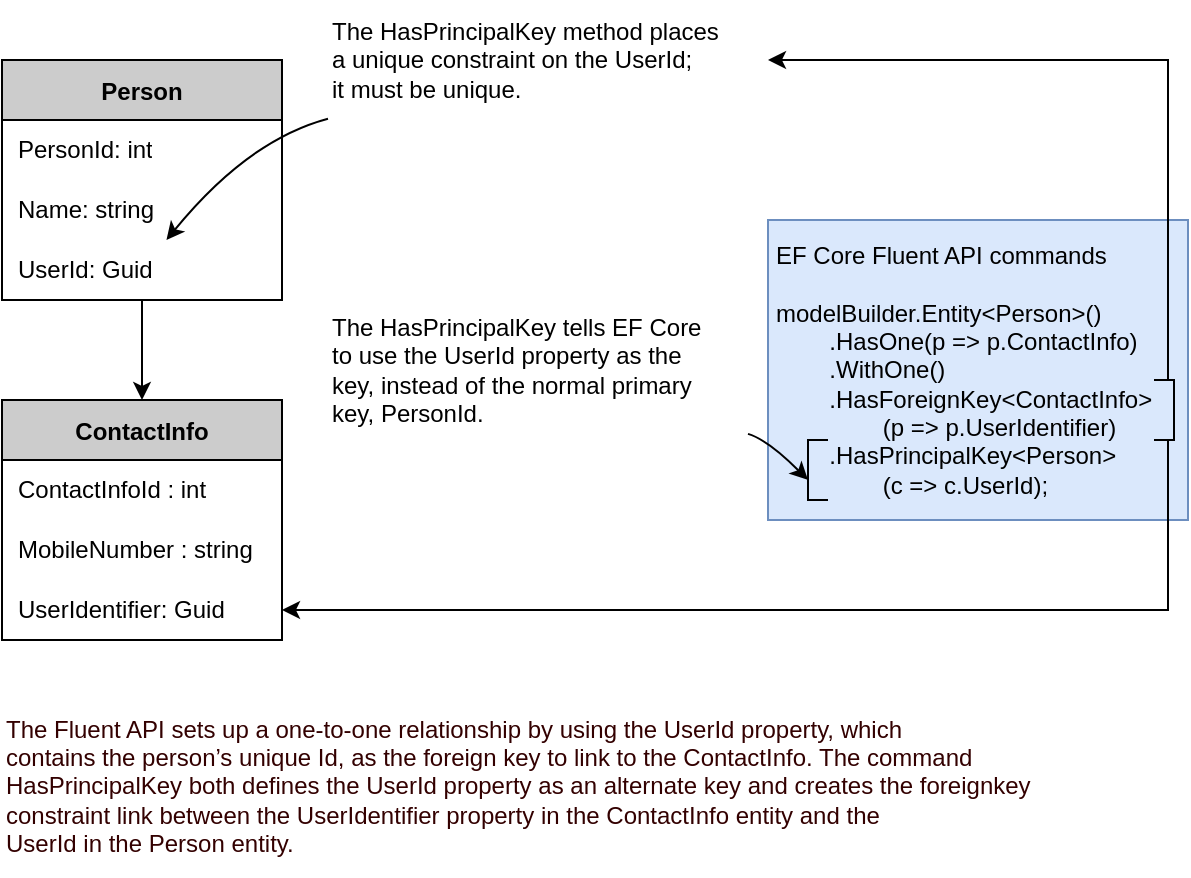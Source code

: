 <mxfile version="20.7.4" type="device"><diagram id="ahAyE9eUKxN_0jiChCt0" name="Sayfa -1"><mxGraphModel dx="654" dy="1194" grid="1" gridSize="10" guides="1" tooltips="1" connect="1" arrows="1" fold="1" page="1" pageScale="1" pageWidth="827" pageHeight="1169" math="0" shadow="0"><root><mxCell id="0"/><mxCell id="1" parent="0"/><mxCell id="pKT9n7SHXGeJ-BD1lXIy-89" value="The Fluent API sets up a one-to-one relationship by using the UserId property, which&#10;contains the person’s unique Id, as the foreign key to link to the ContactInfo. The command&#10;HasPrincipalKey both defines the UserId property as an alternate key and creates the foreignkey&#10;constraint link between the UserIdentifier property in the ContactInfo entity and the&#10;UserId in the Person entity." style="text;html=1;align=left;verticalAlign=middle;resizable=0;points=[];autosize=1;strokeColor=none;fillColor=none;fontColor=#330000;" parent="1" vertex="1"><mxGeometry x="17" y="478" width="540" height="90" as="geometry"/></mxCell><mxCell id="h1hN-u1rKVxVwsZOaBqi-1" value="Person" style="shape=table;startSize=30;container=1;collapsible=0;childLayout=tableLayout;fixedRows=1;rowLines=0;fontStyle=1;fillColor=#CCCCCC;" parent="1" vertex="1"><mxGeometry x="17" y="160" width="140" height="120" as="geometry"/></mxCell><mxCell id="h1hN-u1rKVxVwsZOaBqi-2" value="" style="shape=tableRow;horizontal=0;startSize=0;swimlaneHead=0;swimlaneBody=0;top=0;left=0;bottom=0;right=0;collapsible=0;dropTarget=0;fillColor=none;points=[[0,0.5],[1,0.5]];portConstraint=eastwest;" parent="h1hN-u1rKVxVwsZOaBqi-1" vertex="1"><mxGeometry y="30" width="140" height="30" as="geometry"/></mxCell><mxCell id="h1hN-u1rKVxVwsZOaBqi-3" value="PersonId: int" style="shape=partialRectangle;connectable=0;fillColor=none;top=0;left=0;bottom=1;right=0;align=left;spacingLeft=6;overflow=hidden;strokeColor=none;perimeterSpacing=0;shadow=0;labelBorderColor=none;whiteSpace=wrap;html=1;labelBackgroundColor=none;fontStyle=0" parent="h1hN-u1rKVxVwsZOaBqi-2" vertex="1"><mxGeometry width="140" height="30" as="geometry"><mxRectangle width="140" height="30" as="alternateBounds"/></mxGeometry></mxCell><mxCell id="h1hN-u1rKVxVwsZOaBqi-4" style="shape=tableRow;horizontal=0;startSize=0;swimlaneHead=0;swimlaneBody=0;top=0;left=0;bottom=0;right=0;collapsible=0;dropTarget=0;fillColor=none;points=[[0,0.5],[1,0.5]];portConstraint=eastwest;" parent="h1hN-u1rKVxVwsZOaBqi-1" vertex="1"><mxGeometry y="60" width="140" height="30" as="geometry"/></mxCell><mxCell id="h1hN-u1rKVxVwsZOaBqi-5" value="Name: string" style="shape=partialRectangle;html=1;whiteSpace=wrap;connectable=0;fillColor=none;top=0;left=0;bottom=0;right=0;align=left;spacingLeft=6;overflow=hidden;" parent="h1hN-u1rKVxVwsZOaBqi-4" vertex="1"><mxGeometry width="140" height="30" as="geometry"><mxRectangle width="140" height="30" as="alternateBounds"/></mxGeometry></mxCell><mxCell id="h1hN-u1rKVxVwsZOaBqi-6" style="shape=tableRow;horizontal=0;startSize=0;swimlaneHead=0;swimlaneBody=0;top=0;left=0;bottom=0;right=0;collapsible=0;dropTarget=0;fillColor=none;points=[[0,0.5],[1,0.5]];portConstraint=eastwest;" parent="h1hN-u1rKVxVwsZOaBqi-1" vertex="1"><mxGeometry y="90" width="140" height="30" as="geometry"/></mxCell><mxCell id="h1hN-u1rKVxVwsZOaBqi-7" value="UserId: Guid" style="shape=partialRectangle;html=1;whiteSpace=wrap;connectable=0;fillColor=none;top=0;left=0;bottom=0;right=0;align=left;spacingLeft=6;overflow=hidden;" parent="h1hN-u1rKVxVwsZOaBqi-6" vertex="1"><mxGeometry width="140" height="30" as="geometry"><mxRectangle width="140" height="30" as="alternateBounds"/></mxGeometry></mxCell><mxCell id="q5GzfF8sIMMiEp5G5K14-1" value="ContactInfo" style="shape=table;startSize=30;container=1;collapsible=0;childLayout=tableLayout;fixedRows=1;rowLines=0;fontStyle=1;fillColor=#CCCCCC;" vertex="1" parent="1"><mxGeometry x="17" y="330" width="140" height="120" as="geometry"/></mxCell><mxCell id="q5GzfF8sIMMiEp5G5K14-2" value="" style="shape=tableRow;horizontal=0;startSize=0;swimlaneHead=0;swimlaneBody=0;top=0;left=0;bottom=0;right=0;collapsible=0;dropTarget=0;fillColor=none;points=[[0,0.5],[1,0.5]];portConstraint=eastwest;" vertex="1" parent="q5GzfF8sIMMiEp5G5K14-1"><mxGeometry y="30" width="140" height="30" as="geometry"/></mxCell><mxCell id="q5GzfF8sIMMiEp5G5K14-3" value="ContactInfoId : int" style="shape=partialRectangle;connectable=0;fillColor=none;top=0;left=0;bottom=1;right=0;align=left;spacingLeft=6;overflow=hidden;strokeColor=none;perimeterSpacing=0;shadow=0;labelBorderColor=none;whiteSpace=wrap;html=1;labelBackgroundColor=none;fontStyle=0" vertex="1" parent="q5GzfF8sIMMiEp5G5K14-2"><mxGeometry width="140" height="30" as="geometry"><mxRectangle width="140" height="30" as="alternateBounds"/></mxGeometry></mxCell><mxCell id="q5GzfF8sIMMiEp5G5K14-4" style="shape=tableRow;horizontal=0;startSize=0;swimlaneHead=0;swimlaneBody=0;top=0;left=0;bottom=0;right=0;collapsible=0;dropTarget=0;fillColor=none;points=[[0,0.5],[1,0.5]];portConstraint=eastwest;" vertex="1" parent="q5GzfF8sIMMiEp5G5K14-1"><mxGeometry y="60" width="140" height="30" as="geometry"/></mxCell><mxCell id="q5GzfF8sIMMiEp5G5K14-5" value="MobileNumber : string" style="shape=partialRectangle;html=1;whiteSpace=wrap;connectable=0;fillColor=none;top=0;left=0;bottom=0;right=0;align=left;spacingLeft=6;overflow=hidden;" vertex="1" parent="q5GzfF8sIMMiEp5G5K14-4"><mxGeometry width="140" height="30" as="geometry"><mxRectangle width="140" height="30" as="alternateBounds"/></mxGeometry></mxCell><mxCell id="q5GzfF8sIMMiEp5G5K14-6" style="shape=tableRow;horizontal=0;startSize=0;swimlaneHead=0;swimlaneBody=0;top=0;left=0;bottom=0;right=0;collapsible=0;dropTarget=0;fillColor=none;points=[[0,0.5],[1,0.5]];portConstraint=eastwest;" vertex="1" parent="q5GzfF8sIMMiEp5G5K14-1"><mxGeometry y="90" width="140" height="30" as="geometry"/></mxCell><mxCell id="q5GzfF8sIMMiEp5G5K14-7" value="UserIdentifier: Guid" style="shape=partialRectangle;html=1;whiteSpace=wrap;connectable=0;fillColor=none;top=0;left=0;bottom=0;right=0;align=left;spacingLeft=6;overflow=hidden;" vertex="1" parent="q5GzfF8sIMMiEp5G5K14-6"><mxGeometry width="140" height="30" as="geometry"><mxRectangle width="140" height="30" as="alternateBounds"/></mxGeometry></mxCell><mxCell id="q5GzfF8sIMMiEp5G5K14-8" value="" style="endArrow=classic;html=1;rounded=0;" edge="1" parent="1" source="h1hN-u1rKVxVwsZOaBqi-1" target="q5GzfF8sIMMiEp5G5K14-1"><mxGeometry width="50" height="50" relative="1" as="geometry"><mxPoint x="270" y="410" as="sourcePoint"/><mxPoint x="320" y="360" as="targetPoint"/></mxGeometry></mxCell><mxCell id="q5GzfF8sIMMiEp5G5K14-9" value="&lt;div&gt;EF Core Fluent API commands&lt;/div&gt;&lt;div&gt;&lt;br&gt;&lt;/div&gt;&lt;div&gt;modelBuilder.Entity&amp;lt;Person&amp;gt;()&lt;/div&gt;&lt;div&gt;&lt;span style=&quot;background-color: initial;&quot;&gt;&lt;span style=&quot;white-space: pre;&quot;&gt;&#9;&lt;/span&gt;.HasOne(p =&amp;gt; p.ContactInfo)&lt;/span&gt;&lt;/div&gt;&lt;div&gt;&lt;span style=&quot;white-space: pre;&quot;&gt;&#9;&lt;/span&gt;.WithOne()&lt;/div&gt;&lt;div&gt;&lt;span style=&quot;white-space: pre;&quot;&gt;&#9;&lt;/span&gt;.HasForeignKey&amp;lt;ContactInfo&amp;gt;&lt;/div&gt;&lt;div&gt;&lt;span style=&quot;white-space: pre;&quot;&gt;&#9;&lt;/span&gt;&lt;span style=&quot;white-space: pre;&quot;&gt;&#9;&lt;/span&gt;(p =&amp;gt; p.UserIdentifier)&lt;/div&gt;&lt;div&gt;&lt;span style=&quot;white-space: pre;&quot;&gt;&#9;&lt;/span&gt;.HasPrincipalKey&amp;lt;Person&amp;gt;&lt;/div&gt;&lt;div&gt;&lt;span style=&quot;white-space: pre;&quot;&gt;&#9;&lt;/span&gt;&lt;span style=&quot;white-space: pre;&quot;&gt;&#9;&lt;/span&gt;(c =&amp;gt; c.UserId);&lt;/div&gt;" style="text;html=1;strokeColor=#6c8ebf;fillColor=#dae8fc;align=left;verticalAlign=middle;whiteSpace=wrap;rounded=0;spacingTop=2;spacingLeft=2;spacingBottom=2;spacingRight=2;" vertex="1" parent="1"><mxGeometry x="400" y="240" width="210" height="150" as="geometry"/></mxCell><mxCell id="q5GzfF8sIMMiEp5G5K14-10" value="The HasPrincipalKey method places&#10;a unique constraint on the UserId;&#10;it must be unique." style="text;html=1;align=left;verticalAlign=middle;resizable=0;points=[];autosize=1;strokeColor=none;fillColor=none;" vertex="1" parent="1"><mxGeometry x="180" y="130" width="220" height="60" as="geometry"/></mxCell><mxCell id="q5GzfF8sIMMiEp5G5K14-11" value="&lt;div&gt;The HasPrincipalKey tells EF Core&lt;/div&gt;&lt;div&gt;to use the UserId property as the&lt;/div&gt;&lt;div&gt;key, instead of the normal primary&lt;/div&gt;&lt;div&gt;key, PersonId.&lt;/div&gt;" style="text;html=1;align=left;verticalAlign=middle;resizable=0;points=[];autosize=1;strokeColor=none;fillColor=none;" vertex="1" parent="1"><mxGeometry x="180" y="280" width="210" height="70" as="geometry"/></mxCell><mxCell id="q5GzfF8sIMMiEp5G5K14-12" value="" style="endArrow=classic;html=1;curved=1;" edge="1" parent="1" source="q5GzfF8sIMMiEp5G5K14-10" target="h1hN-u1rKVxVwsZOaBqi-6"><mxGeometry width="50" height="50" relative="1" as="geometry"><mxPoint x="150" y="90" as="sourcePoint"/><mxPoint x="200" y="40" as="targetPoint"/><Array as="points"><mxPoint x="140" y="200"/></Array></mxGeometry></mxCell><mxCell id="q5GzfF8sIMMiEp5G5K14-14" value="" style="endArrow=none;html=1;rounded=0;" edge="1" parent="1"><mxGeometry width="50" height="50" relative="1" as="geometry"><mxPoint x="430" y="380" as="sourcePoint"/><mxPoint x="430" y="350" as="targetPoint"/><Array as="points"><mxPoint x="420" y="380"/><mxPoint x="420" y="350"/></Array></mxGeometry></mxCell><mxCell id="q5GzfF8sIMMiEp5G5K14-15" value="" style="endArrow=none;html=1;rounded=0;" edge="1" parent="1"><mxGeometry width="50" height="50" relative="1" as="geometry"><mxPoint x="593" y="350" as="sourcePoint"/><mxPoint x="593" y="320" as="targetPoint"/><Array as="points"><mxPoint x="603" y="350"/><mxPoint x="603" y="320"/></Array></mxGeometry></mxCell><mxCell id="q5GzfF8sIMMiEp5G5K14-16" value="" style="endArrow=classic;html=1;rounded=0;endFill=1;" edge="1" parent="1" target="q5GzfF8sIMMiEp5G5K14-10"><mxGeometry width="50" height="50" relative="1" as="geometry"><mxPoint x="600" y="320" as="sourcePoint"/><mxPoint x="390" y="400" as="targetPoint"/><Array as="points"><mxPoint x="600" y="160"/></Array></mxGeometry></mxCell><mxCell id="q5GzfF8sIMMiEp5G5K14-17" value="" style="endArrow=classic;html=1;rounded=0;entryX=1;entryY=0.5;entryDx=0;entryDy=0;" edge="1" parent="1" target="q5GzfF8sIMMiEp5G5K14-6"><mxGeometry width="50" height="50" relative="1" as="geometry"><mxPoint x="600" y="350" as="sourcePoint"/><mxPoint x="510" y="420" as="targetPoint"/><Array as="points"><mxPoint x="600" y="435"/></Array></mxGeometry></mxCell><mxCell id="q5GzfF8sIMMiEp5G5K14-18" value="" style="endArrow=classic;html=1;curved=1;" edge="1" parent="1" source="q5GzfF8sIMMiEp5G5K14-11"><mxGeometry width="50" height="50" relative="1" as="geometry"><mxPoint x="370" y="420" as="sourcePoint"/><mxPoint x="420" y="370" as="targetPoint"/><Array as="points"><mxPoint x="400" y="350"/></Array></mxGeometry></mxCell></root></mxGraphModel></diagram></mxfile>